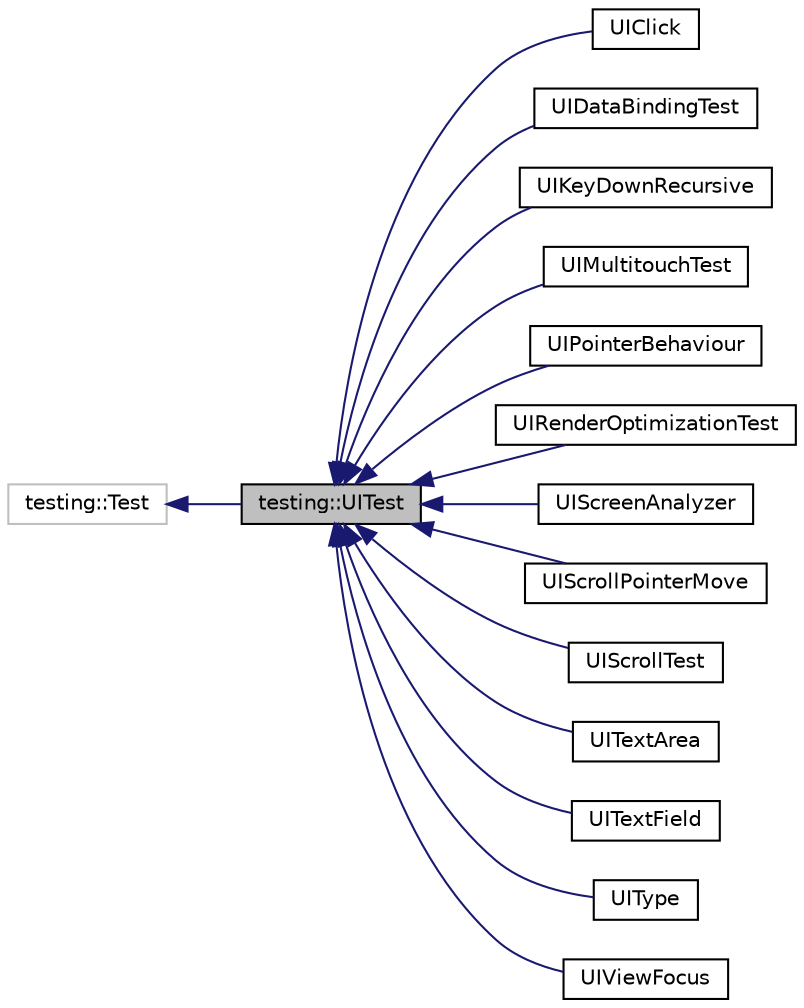 digraph "testing::UITest"
{
 // LATEX_PDF_SIZE
  edge [fontname="Helvetica",fontsize="10",labelfontname="Helvetica",labelfontsize="10"];
  node [fontname="Helvetica",fontsize="10",shape=record];
  rankdir="LR";
  Node1 [label="testing::UITest",height=0.2,width=0.4,color="black", fillcolor="grey75", style="filled", fontcolor="black",tooltip=" "];
  Node2 -> Node1 [dir="back",color="midnightblue",fontsize="10",style="solid",fontname="Helvetica"];
  Node2 [label="testing::Test",height=0.2,width=0.4,color="grey75", fillcolor="white", style="filled",tooltip=" "];
  Node1 -> Node3 [dir="back",color="midnightblue",fontsize="10",style="solid",fontname="Helvetica"];
  Node3 [label="UIClick",height=0.2,width=0.4,color="black", fillcolor="white", style="filled",URL="$classUIClick.html",tooltip=" "];
  Node1 -> Node4 [dir="back",color="midnightblue",fontsize="10",style="solid",fontname="Helvetica"];
  Node4 [label="UIDataBindingTest",height=0.2,width=0.4,color="black", fillcolor="white", style="filled",URL="$classUIDataBindingTest.html",tooltip=" "];
  Node1 -> Node5 [dir="back",color="midnightblue",fontsize="10",style="solid",fontname="Helvetica"];
  Node5 [label="UIKeyDownRecursive",height=0.2,width=0.4,color="black", fillcolor="white", style="filled",URL="$classUIKeyDownRecursive.html",tooltip=" "];
  Node1 -> Node6 [dir="back",color="midnightblue",fontsize="10",style="solid",fontname="Helvetica"];
  Node6 [label="UIMultitouchTest",height=0.2,width=0.4,color="black", fillcolor="white", style="filled",URL="$classUIMultitouchTest.html",tooltip=" "];
  Node1 -> Node7 [dir="back",color="midnightblue",fontsize="10",style="solid",fontname="Helvetica"];
  Node7 [label="UIPointerBehaviour",height=0.2,width=0.4,color="black", fillcolor="white", style="filled",URL="$classUIPointerBehaviour.html",tooltip=" "];
  Node1 -> Node8 [dir="back",color="midnightblue",fontsize="10",style="solid",fontname="Helvetica"];
  Node8 [label="UIRenderOptimizationTest",height=0.2,width=0.4,color="black", fillcolor="white", style="filled",URL="$classUIRenderOptimizationTest.html",tooltip=" "];
  Node1 -> Node9 [dir="back",color="midnightblue",fontsize="10",style="solid",fontname="Helvetica"];
  Node9 [label="UIScreenAnalyzer",height=0.2,width=0.4,color="black", fillcolor="white", style="filled",URL="$classUIScreenAnalyzer.html",tooltip=" "];
  Node1 -> Node10 [dir="back",color="midnightblue",fontsize="10",style="solid",fontname="Helvetica"];
  Node10 [label="UIScrollPointerMove",height=0.2,width=0.4,color="black", fillcolor="white", style="filled",URL="$classUIScrollPointerMove.html",tooltip=" "];
  Node1 -> Node11 [dir="back",color="midnightblue",fontsize="10",style="solid",fontname="Helvetica"];
  Node11 [label="UIScrollTest",height=0.2,width=0.4,color="black", fillcolor="white", style="filled",URL="$classUIScrollTest.html",tooltip=" "];
  Node1 -> Node12 [dir="back",color="midnightblue",fontsize="10",style="solid",fontname="Helvetica"];
  Node12 [label="UITextArea",height=0.2,width=0.4,color="black", fillcolor="white", style="filled",URL="$classUITextArea.html",tooltip=" "];
  Node1 -> Node13 [dir="back",color="midnightblue",fontsize="10",style="solid",fontname="Helvetica"];
  Node13 [label="UITextField",height=0.2,width=0.4,color="black", fillcolor="white", style="filled",URL="$classUITextField.html",tooltip=" "];
  Node1 -> Node14 [dir="back",color="midnightblue",fontsize="10",style="solid",fontname="Helvetica"];
  Node14 [label="UIType",height=0.2,width=0.4,color="black", fillcolor="white", style="filled",URL="$classUIType.html",tooltip=" "];
  Node1 -> Node15 [dir="back",color="midnightblue",fontsize="10",style="solid",fontname="Helvetica"];
  Node15 [label="UIViewFocus",height=0.2,width=0.4,color="black", fillcolor="white", style="filled",URL="$classUIViewFocus.html",tooltip=" "];
}
